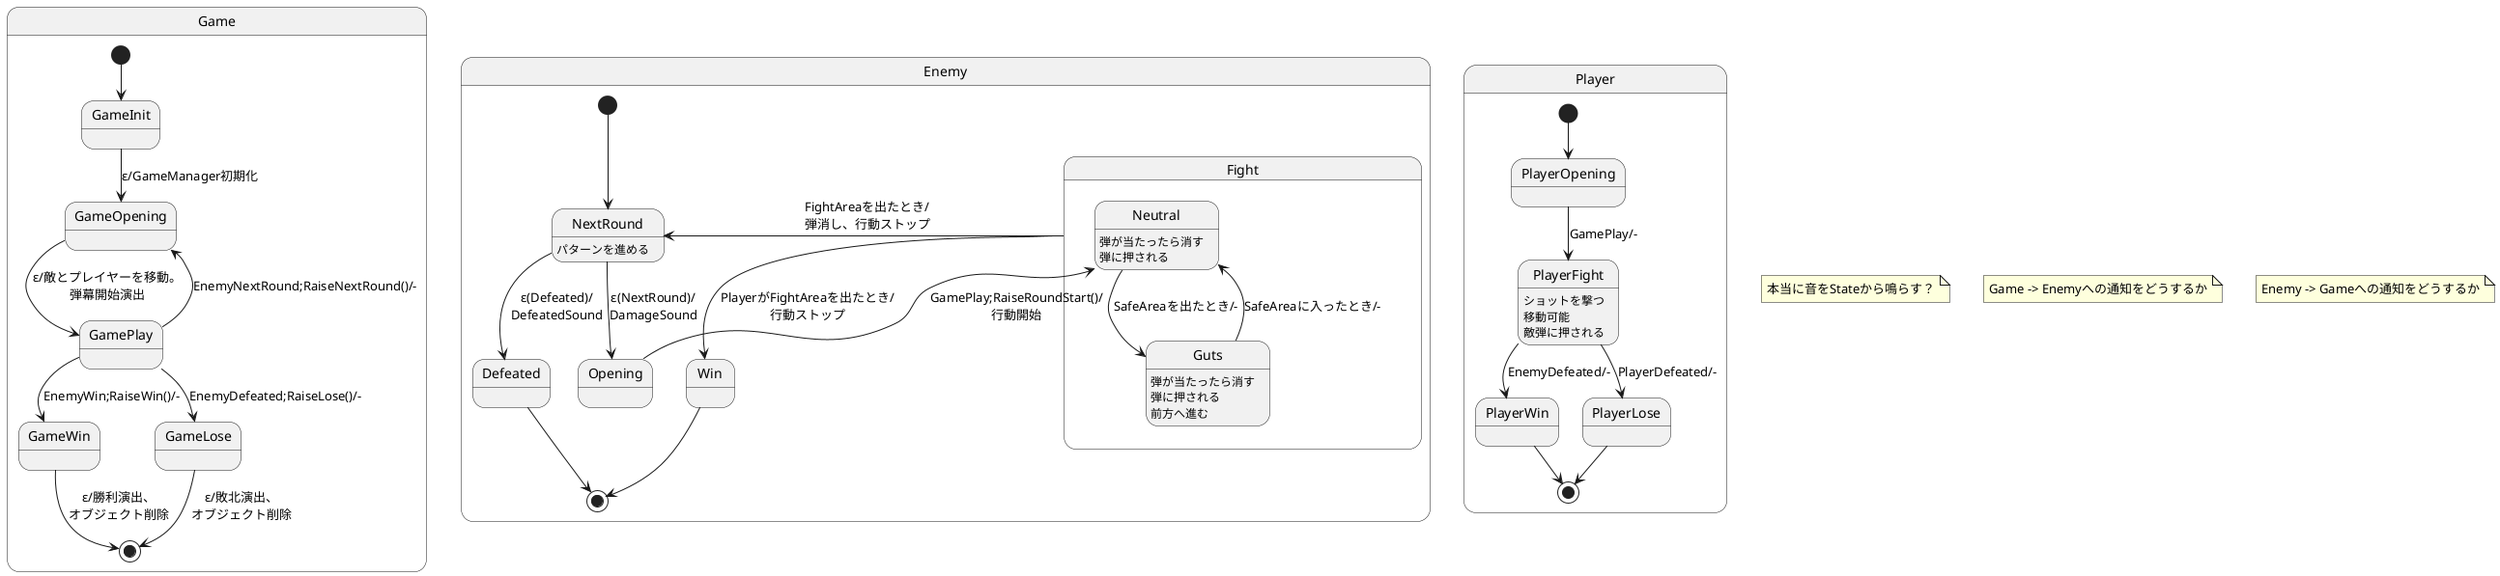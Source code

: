 @startuml
state Game{
    [*] --> GameInit
    GameInit --> GameOpening : ε/GameManager初期化
    GamePlay --> GameOpening : EnemyNextRound;RaiseNextRound()/-
    GameOpening --> GamePlay : ε/敵とプレイヤーを移動。\n弾幕開始演出
    GamePlay --> GameWin : EnemyWin;RaiseWin()/-
    GamePlay --> GameLose : EnemyDefeated;RaiseLose()/-
    GameWin --> [*] : ε/勝利演出、\nオブジェクト削除
    GameLose --> [*] : ε/敗北演出、\nオブジェクト削除
}

state Enemy{
    state Fight{
        Neutral --> Guts : SafeAreaを出たとき/-
        Guts --> Neutral : SafeAreaに入ったとき/-
        Neutral : 弾が当たったら消す\n弾に押される
        Guts : 弾が当たったら消す\n弾に押される
    }
    [*] --> NextRound
    Fight --> NextRound : FightAreaを出たとき/\n弾消し、行動ストップ
    NextRound --> Opening : ε(NextRound)/\nDamageSound
    Opening --> Neutral : GamePlay;RaiseRoundStart()/\n行動開始
    NextRound --> Defeated : ε(Defeated)/\nDefeatedSound
    Fight --> Win : PlayerがFightAreaを出たとき/\n行動ストップ
    Defeated --> [*]
    Win --> [*]
    Guts : 前方へ進む
    NextRound : パターンを進める
}

state Player{
    [*] --> PlayerOpening
    PlayerOpening --> PlayerFight : GamePlay/-
    PlayerFight --> PlayerWin : EnemyDefeated/-
    PlayerFight --> PlayerLose : PlayerDefeated/-
    PlayerWin --> [*]
    PlayerLose --> [*]
    PlayerFight : ショットを撃つ\n移動可能\n敵弾に押される
}

note "本当に音をStateから鳴らす？" as N1
note "Game -> Enemyへの通知をどうするか" as N2
note "Enemy -> Gameへの通知をどうするか" as N3

@enduml